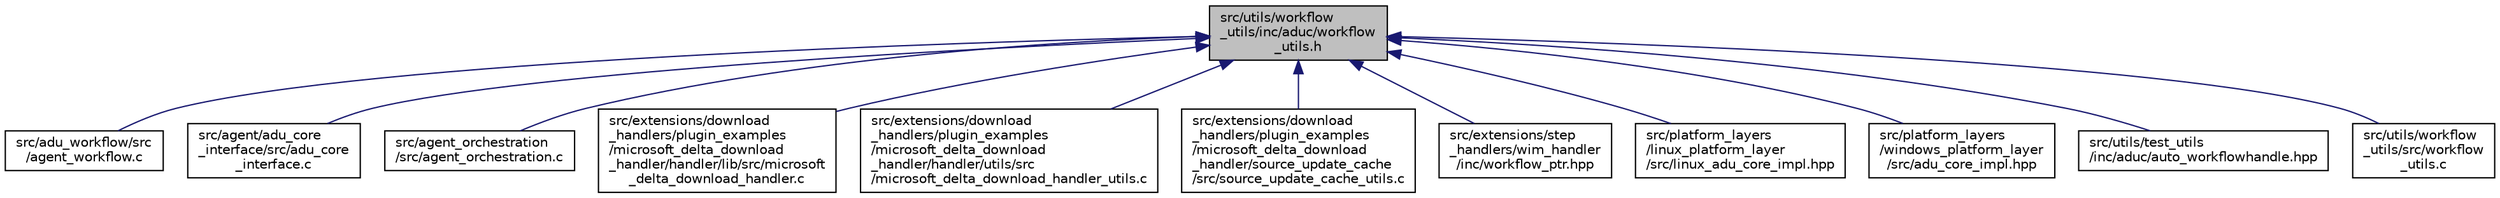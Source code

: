 digraph "src/utils/workflow_utils/inc/aduc/workflow_utils.h"
{
 // LATEX_PDF_SIZE
  edge [fontname="Helvetica",fontsize="10",labelfontname="Helvetica",labelfontsize="10"];
  node [fontname="Helvetica",fontsize="10",shape=record];
  Node1 [label="src/utils/workflow\l_utils/inc/aduc/workflow\l_utils.h",height=0.2,width=0.4,color="black", fillcolor="grey75", style="filled", fontcolor="black",tooltip="Util functions for ADUC_Workflow data."];
  Node1 -> Node2 [dir="back",color="midnightblue",fontsize="10",style="solid",fontname="Helvetica"];
  Node2 [label="src/adu_workflow/src\l/agent_workflow.c",height=0.2,width=0.4,color="black", fillcolor="white", style="filled",URL="$agent__workflow_8c.html",tooltip="Handles workflow requests coming in from the hub."];
  Node1 -> Node3 [dir="back",color="midnightblue",fontsize="10",style="solid",fontname="Helvetica"];
  Node3 [label="src/agent/adu_core\l_interface/src/adu_core\l_interface.c",height=0.2,width=0.4,color="black", fillcolor="white", style="filled",URL="$adu__core__interface_8c.html",tooltip="Methods to communicate with \"urn:azureiot:AzureDeviceUpdateCore:1\" interface."];
  Node1 -> Node4 [dir="back",color="midnightblue",fontsize="10",style="solid",fontname="Helvetica"];
  Node4 [label="src/agent_orchestration\l/src/agent_orchestration.c",height=0.2,width=0.4,color="black", fillcolor="white", style="filled",URL="$agent__orchestration_8c.html",tooltip="Contains business logic implementation for agent-driven workflow orchestration processing."];
  Node1 -> Node5 [dir="back",color="midnightblue",fontsize="10",style="solid",fontname="Helvetica"];
  Node5 [label="src/extensions/download\l_handlers/plugin_examples\l/microsoft_delta_download\l_handler/handler/lib/src/microsoft\l_delta_download_handler.c",height=0.2,width=0.4,color="black", fillcolor="white", style="filled",URL="$microsoft__delta__download__handler_8c.html",tooltip="Implementation for the delta download handler library functions used by the sample libmicrosoft_delta..."];
  Node1 -> Node6 [dir="back",color="midnightblue",fontsize="10",style="solid",fontname="Helvetica"];
  Node6 [label="src/extensions/download\l_handlers/plugin_examples\l/microsoft_delta_download\l_handler/handler/utils/src\l/microsoft_delta_download_handler_utils.c",height=0.2,width=0.4,color="black", fillcolor="white", style="filled",URL="$microsoft__delta__download__handler__utils_8c.html",tooltip="The Microsoft delta download handler helper function implementations."];
  Node1 -> Node7 [dir="back",color="midnightblue",fontsize="10",style="solid",fontname="Helvetica"];
  Node7 [label="src/extensions/download\l_handlers/plugin_examples\l/microsoft_delta_download\l_handler/source_update_cache\l/src/source_update_cache_utils.c",height=0.2,width=0.4,color="black", fillcolor="white", style="filled",URL="$source__update__cache__utils_8c.html",tooltip="utils for source_update_cache"];
  Node1 -> Node8 [dir="back",color="midnightblue",fontsize="10",style="solid",fontname="Helvetica"];
  Node8 [label="src/extensions/step\l_handlers/wim_handler\l/inc/workflow_ptr.hpp",height=0.2,width=0.4,color="black", fillcolor="white", style="filled",URL="$workflow__ptr_8hpp_source.html",tooltip=" "];
  Node1 -> Node9 [dir="back",color="midnightblue",fontsize="10",style="solid",fontname="Helvetica"];
  Node9 [label="src/platform_layers\l/linux_platform_layer\l/src/linux_adu_core_impl.hpp",height=0.2,width=0.4,color="black", fillcolor="white", style="filled",URL="$linux__adu__core__impl_8hpp.html",tooltip="Implements the ADU Core interface functionality for linux platform."];
  Node1 -> Node10 [dir="back",color="midnightblue",fontsize="10",style="solid",fontname="Helvetica"];
  Node10 [label="src/platform_layers\l/windows_platform_layer\l/src/adu_core_impl.hpp",height=0.2,width=0.4,color="black", fillcolor="white", style="filled",URL="$adu__core__impl_8hpp.html",tooltip="Implements the ADU Core interface functionality for Windows platform."];
  Node1 -> Node11 [dir="back",color="midnightblue",fontsize="10",style="solid",fontname="Helvetica"];
  Node11 [label="src/utils/test_utils\l/inc/aduc/auto_workflowhandle.hpp",height=0.2,width=0.4,color="black", fillcolor="white", style="filled",URL="$auto__workflowhandle_8hpp.html",tooltip="header for AutoWorkflowHandle. On scope exit, uninitializes the ADUC_WorkflowHandle."];
  Node1 -> Node12 [dir="back",color="midnightblue",fontsize="10",style="solid",fontname="Helvetica"];
  Node12 [label="src/utils/workflow\l_utils/src/workflow\l_utils.c",height=0.2,width=0.4,color="black", fillcolor="white", style="filled",URL="$workflow__utils_8c.html",tooltip="Utility functions for workflow data."];
}
